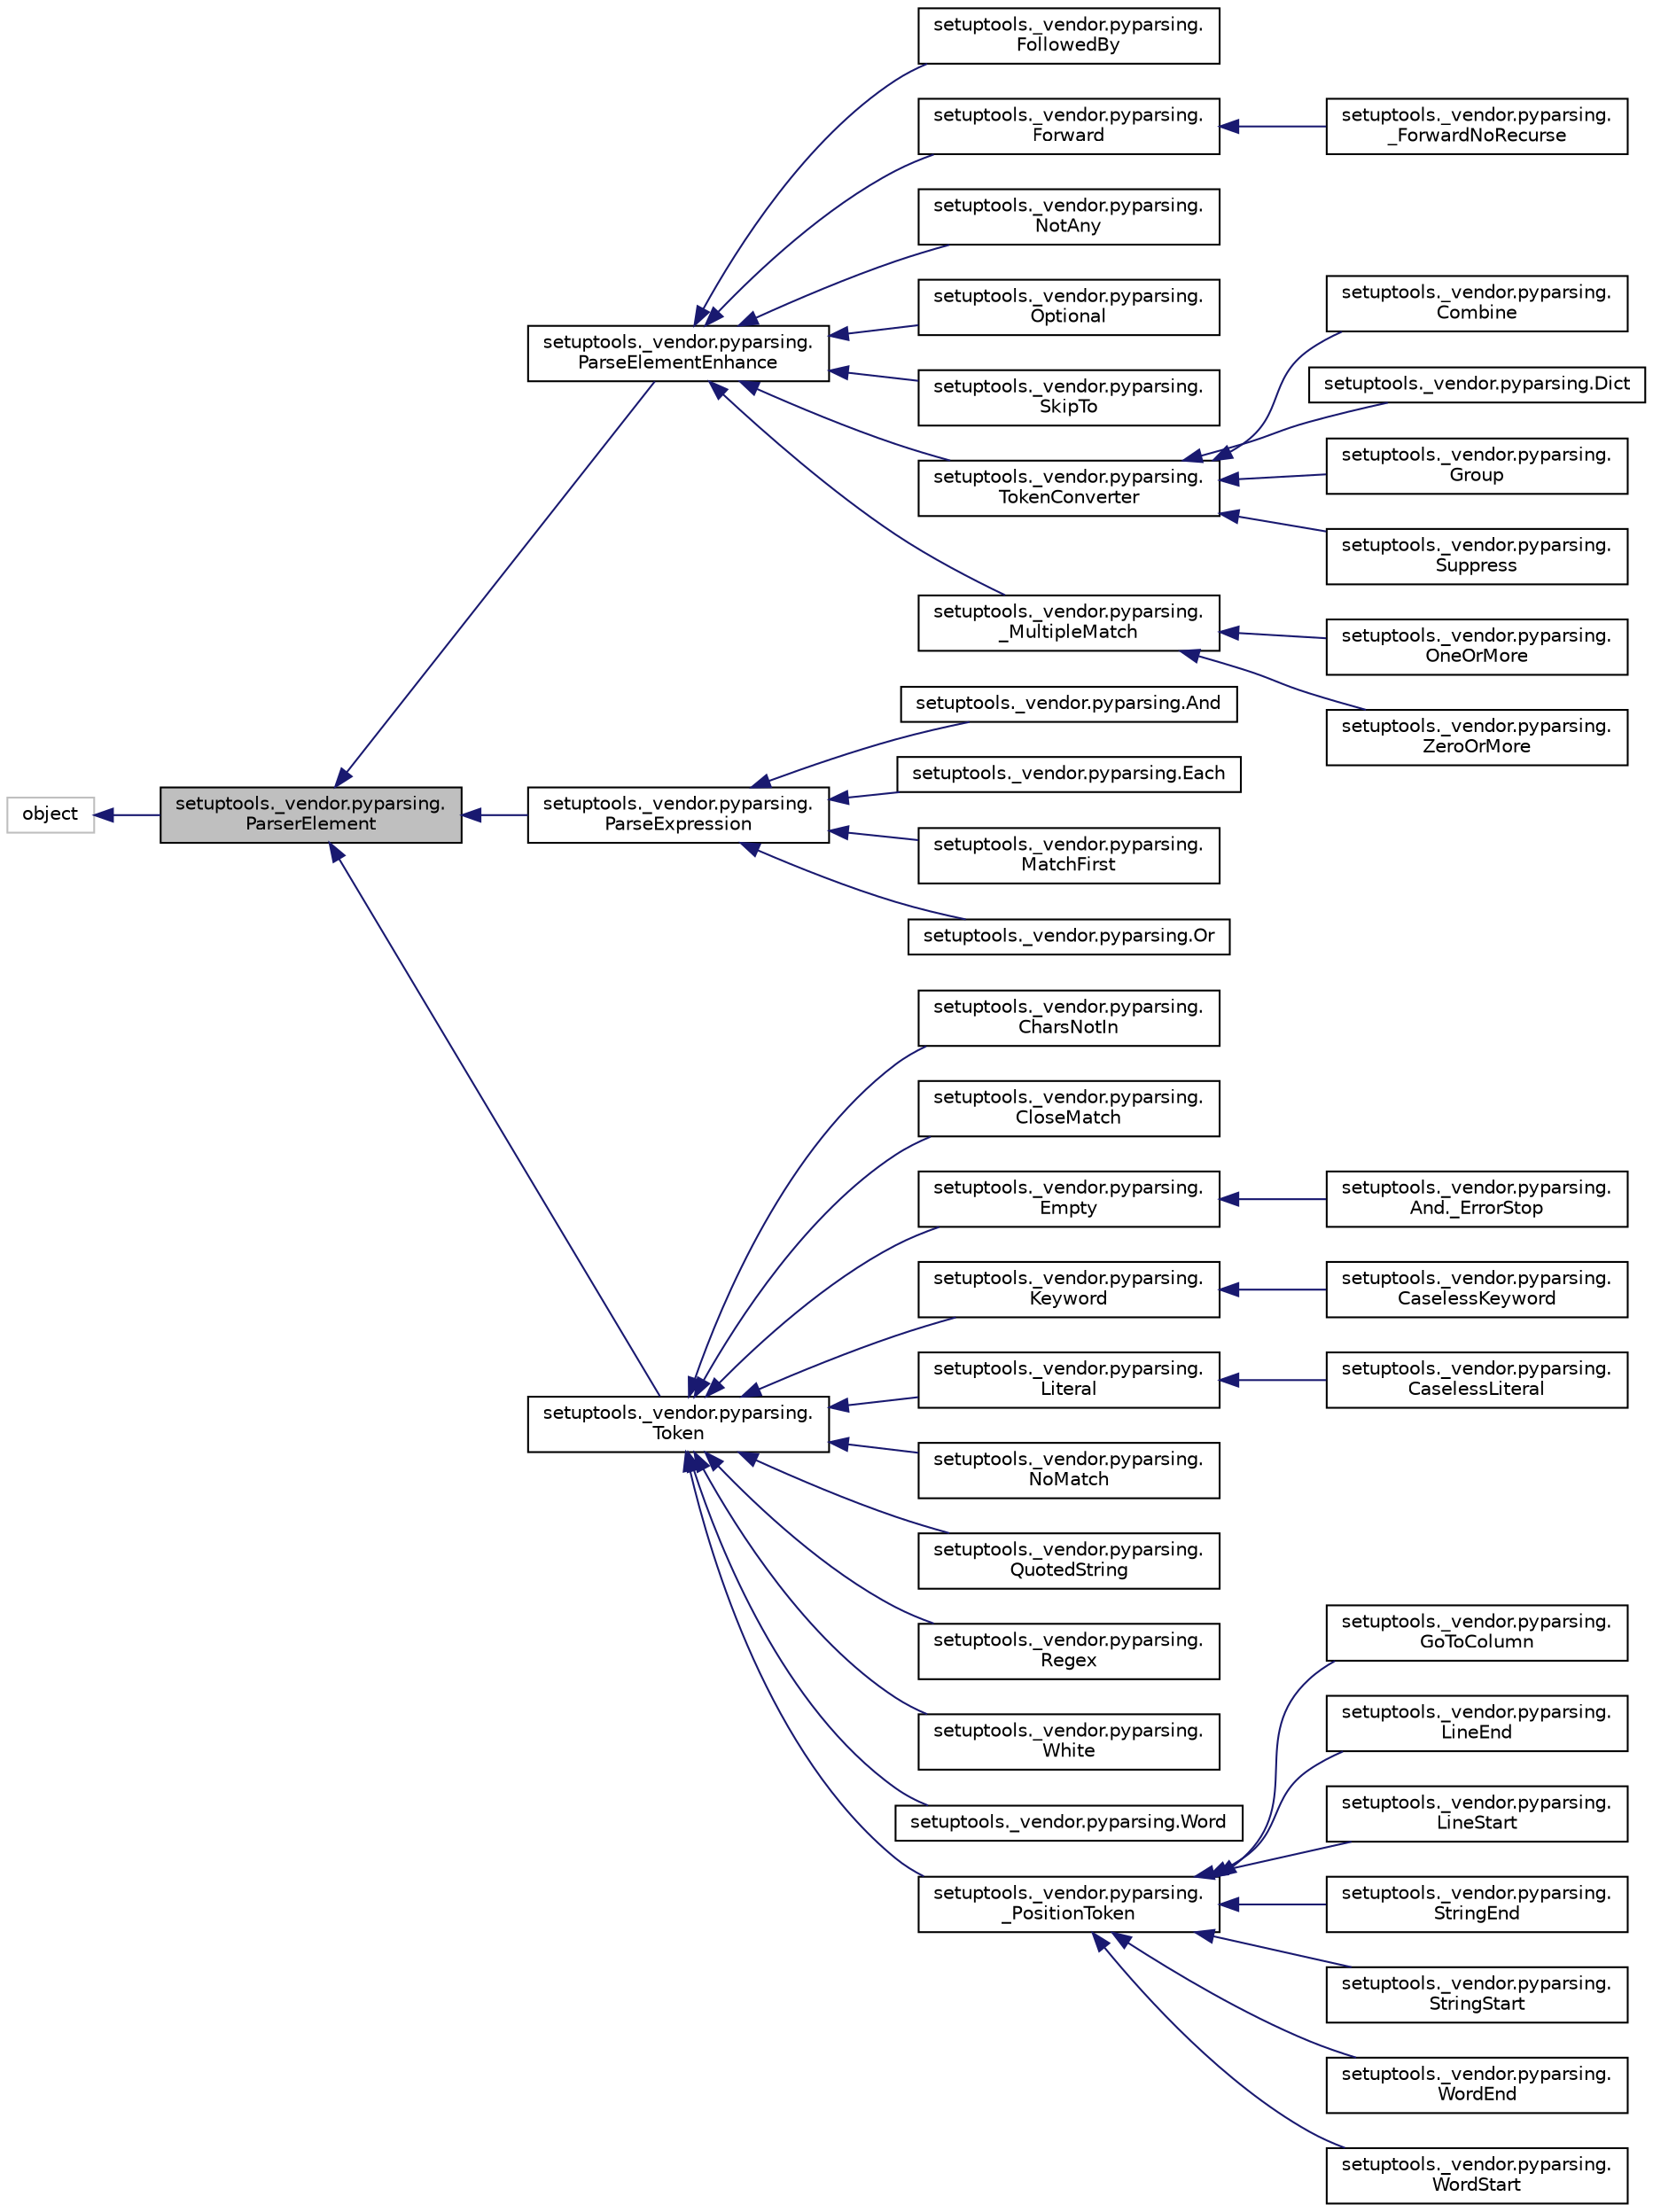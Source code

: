 digraph "setuptools._vendor.pyparsing.ParserElement"
{
 // LATEX_PDF_SIZE
  edge [fontname="Helvetica",fontsize="10",labelfontname="Helvetica",labelfontsize="10"];
  node [fontname="Helvetica",fontsize="10",shape=record];
  rankdir="LR";
  Node1 [label="setuptools._vendor.pyparsing.\lParserElement",height=0.2,width=0.4,color="black", fillcolor="grey75", style="filled", fontcolor="black",tooltip=" "];
  Node2 -> Node1 [dir="back",color="midnightblue",fontsize="10",style="solid"];
  Node2 [label="object",height=0.2,width=0.4,color="grey75", fillcolor="white", style="filled",tooltip=" "];
  Node1 -> Node3 [dir="back",color="midnightblue",fontsize="10",style="solid"];
  Node3 [label="setuptools._vendor.pyparsing.\lParseElementEnhance",height=0.2,width=0.4,color="black", fillcolor="white", style="filled",URL="$classsetuptools_1_1__vendor_1_1pyparsing_1_1ParseElementEnhance.html",tooltip=" "];
  Node3 -> Node4 [dir="back",color="midnightblue",fontsize="10",style="solid"];
  Node4 [label="setuptools._vendor.pyparsing.\lFollowedBy",height=0.2,width=0.4,color="black", fillcolor="white", style="filled",URL="$classsetuptools_1_1__vendor_1_1pyparsing_1_1FollowedBy.html",tooltip=" "];
  Node3 -> Node5 [dir="back",color="midnightblue",fontsize="10",style="solid"];
  Node5 [label="setuptools._vendor.pyparsing.\lForward",height=0.2,width=0.4,color="black", fillcolor="white", style="filled",URL="$classsetuptools_1_1__vendor_1_1pyparsing_1_1Forward.html",tooltip=" "];
  Node5 -> Node6 [dir="back",color="midnightblue",fontsize="10",style="solid"];
  Node6 [label="setuptools._vendor.pyparsing.\l_ForwardNoRecurse",height=0.2,width=0.4,color="black", fillcolor="white", style="filled",URL="$classsetuptools_1_1__vendor_1_1pyparsing_1_1__ForwardNoRecurse.html",tooltip=" "];
  Node3 -> Node7 [dir="back",color="midnightblue",fontsize="10",style="solid"];
  Node7 [label="setuptools._vendor.pyparsing.\lNotAny",height=0.2,width=0.4,color="black", fillcolor="white", style="filled",URL="$classsetuptools_1_1__vendor_1_1pyparsing_1_1NotAny.html",tooltip=" "];
  Node3 -> Node8 [dir="back",color="midnightblue",fontsize="10",style="solid"];
  Node8 [label="setuptools._vendor.pyparsing.\lOptional",height=0.2,width=0.4,color="black", fillcolor="white", style="filled",URL="$classsetuptools_1_1__vendor_1_1pyparsing_1_1Optional.html",tooltip=" "];
  Node3 -> Node9 [dir="back",color="midnightblue",fontsize="10",style="solid"];
  Node9 [label="setuptools._vendor.pyparsing.\lSkipTo",height=0.2,width=0.4,color="black", fillcolor="white", style="filled",URL="$classsetuptools_1_1__vendor_1_1pyparsing_1_1SkipTo.html",tooltip=" "];
  Node3 -> Node10 [dir="back",color="midnightblue",fontsize="10",style="solid"];
  Node10 [label="setuptools._vendor.pyparsing.\lTokenConverter",height=0.2,width=0.4,color="black", fillcolor="white", style="filled",URL="$classsetuptools_1_1__vendor_1_1pyparsing_1_1TokenConverter.html",tooltip=" "];
  Node10 -> Node11 [dir="back",color="midnightblue",fontsize="10",style="solid"];
  Node11 [label="setuptools._vendor.pyparsing.\lCombine",height=0.2,width=0.4,color="black", fillcolor="white", style="filled",URL="$classsetuptools_1_1__vendor_1_1pyparsing_1_1Combine.html",tooltip=" "];
  Node10 -> Node12 [dir="back",color="midnightblue",fontsize="10",style="solid"];
  Node12 [label="setuptools._vendor.pyparsing.Dict",height=0.2,width=0.4,color="black", fillcolor="white", style="filled",URL="$classsetuptools_1_1__vendor_1_1pyparsing_1_1Dict.html",tooltip=" "];
  Node10 -> Node13 [dir="back",color="midnightblue",fontsize="10",style="solid"];
  Node13 [label="setuptools._vendor.pyparsing.\lGroup",height=0.2,width=0.4,color="black", fillcolor="white", style="filled",URL="$classsetuptools_1_1__vendor_1_1pyparsing_1_1Group.html",tooltip=" "];
  Node10 -> Node14 [dir="back",color="midnightblue",fontsize="10",style="solid"];
  Node14 [label="setuptools._vendor.pyparsing.\lSuppress",height=0.2,width=0.4,color="black", fillcolor="white", style="filled",URL="$classsetuptools_1_1__vendor_1_1pyparsing_1_1Suppress.html",tooltip=" "];
  Node3 -> Node15 [dir="back",color="midnightblue",fontsize="10",style="solid"];
  Node15 [label="setuptools._vendor.pyparsing.\l_MultipleMatch",height=0.2,width=0.4,color="black", fillcolor="white", style="filled",URL="$classsetuptools_1_1__vendor_1_1pyparsing_1_1__MultipleMatch.html",tooltip=" "];
  Node15 -> Node16 [dir="back",color="midnightblue",fontsize="10",style="solid"];
  Node16 [label="setuptools._vendor.pyparsing.\lOneOrMore",height=0.2,width=0.4,color="black", fillcolor="white", style="filled",URL="$classsetuptools_1_1__vendor_1_1pyparsing_1_1OneOrMore.html",tooltip=" "];
  Node15 -> Node17 [dir="back",color="midnightblue",fontsize="10",style="solid"];
  Node17 [label="setuptools._vendor.pyparsing.\lZeroOrMore",height=0.2,width=0.4,color="black", fillcolor="white", style="filled",URL="$classsetuptools_1_1__vendor_1_1pyparsing_1_1ZeroOrMore.html",tooltip=" "];
  Node1 -> Node18 [dir="back",color="midnightblue",fontsize="10",style="solid"];
  Node18 [label="setuptools._vendor.pyparsing.\lParseExpression",height=0.2,width=0.4,color="black", fillcolor="white", style="filled",URL="$classsetuptools_1_1__vendor_1_1pyparsing_1_1ParseExpression.html",tooltip=" "];
  Node18 -> Node19 [dir="back",color="midnightblue",fontsize="10",style="solid"];
  Node19 [label="setuptools._vendor.pyparsing.And",height=0.2,width=0.4,color="black", fillcolor="white", style="filled",URL="$classsetuptools_1_1__vendor_1_1pyparsing_1_1And.html",tooltip=" "];
  Node18 -> Node20 [dir="back",color="midnightblue",fontsize="10",style="solid"];
  Node20 [label="setuptools._vendor.pyparsing.Each",height=0.2,width=0.4,color="black", fillcolor="white", style="filled",URL="$classsetuptools_1_1__vendor_1_1pyparsing_1_1Each.html",tooltip=" "];
  Node18 -> Node21 [dir="back",color="midnightblue",fontsize="10",style="solid"];
  Node21 [label="setuptools._vendor.pyparsing.\lMatchFirst",height=0.2,width=0.4,color="black", fillcolor="white", style="filled",URL="$classsetuptools_1_1__vendor_1_1pyparsing_1_1MatchFirst.html",tooltip=" "];
  Node18 -> Node22 [dir="back",color="midnightblue",fontsize="10",style="solid"];
  Node22 [label="setuptools._vendor.pyparsing.Or",height=0.2,width=0.4,color="black", fillcolor="white", style="filled",URL="$classsetuptools_1_1__vendor_1_1pyparsing_1_1Or.html",tooltip=" "];
  Node1 -> Node23 [dir="back",color="midnightblue",fontsize="10",style="solid"];
  Node23 [label="setuptools._vendor.pyparsing.\lToken",height=0.2,width=0.4,color="black", fillcolor="white", style="filled",URL="$classsetuptools_1_1__vendor_1_1pyparsing_1_1Token.html",tooltip=" "];
  Node23 -> Node24 [dir="back",color="midnightblue",fontsize="10",style="solid"];
  Node24 [label="setuptools._vendor.pyparsing.\lCharsNotIn",height=0.2,width=0.4,color="black", fillcolor="white", style="filled",URL="$classsetuptools_1_1__vendor_1_1pyparsing_1_1CharsNotIn.html",tooltip=" "];
  Node23 -> Node25 [dir="back",color="midnightblue",fontsize="10",style="solid"];
  Node25 [label="setuptools._vendor.pyparsing.\lCloseMatch",height=0.2,width=0.4,color="black", fillcolor="white", style="filled",URL="$classsetuptools_1_1__vendor_1_1pyparsing_1_1CloseMatch.html",tooltip=" "];
  Node23 -> Node26 [dir="back",color="midnightblue",fontsize="10",style="solid"];
  Node26 [label="setuptools._vendor.pyparsing.\lEmpty",height=0.2,width=0.4,color="black", fillcolor="white", style="filled",URL="$classsetuptools_1_1__vendor_1_1pyparsing_1_1Empty.html",tooltip=" "];
  Node26 -> Node27 [dir="back",color="midnightblue",fontsize="10",style="solid"];
  Node27 [label="setuptools._vendor.pyparsing.\lAnd._ErrorStop",height=0.2,width=0.4,color="black", fillcolor="white", style="filled",URL="$classsetuptools_1_1__vendor_1_1pyparsing_1_1And_1_1__ErrorStop.html",tooltip=" "];
  Node23 -> Node28 [dir="back",color="midnightblue",fontsize="10",style="solid"];
  Node28 [label="setuptools._vendor.pyparsing.\lKeyword",height=0.2,width=0.4,color="black", fillcolor="white", style="filled",URL="$classsetuptools_1_1__vendor_1_1pyparsing_1_1Keyword.html",tooltip=" "];
  Node28 -> Node29 [dir="back",color="midnightblue",fontsize="10",style="solid"];
  Node29 [label="setuptools._vendor.pyparsing.\lCaselessKeyword",height=0.2,width=0.4,color="black", fillcolor="white", style="filled",URL="$classsetuptools_1_1__vendor_1_1pyparsing_1_1CaselessKeyword.html",tooltip=" "];
  Node23 -> Node30 [dir="back",color="midnightblue",fontsize="10",style="solid"];
  Node30 [label="setuptools._vendor.pyparsing.\lLiteral",height=0.2,width=0.4,color="black", fillcolor="white", style="filled",URL="$classsetuptools_1_1__vendor_1_1pyparsing_1_1Literal.html",tooltip=" "];
  Node30 -> Node31 [dir="back",color="midnightblue",fontsize="10",style="solid"];
  Node31 [label="setuptools._vendor.pyparsing.\lCaselessLiteral",height=0.2,width=0.4,color="black", fillcolor="white", style="filled",URL="$classsetuptools_1_1__vendor_1_1pyparsing_1_1CaselessLiteral.html",tooltip=" "];
  Node23 -> Node32 [dir="back",color="midnightblue",fontsize="10",style="solid"];
  Node32 [label="setuptools._vendor.pyparsing.\lNoMatch",height=0.2,width=0.4,color="black", fillcolor="white", style="filled",URL="$classsetuptools_1_1__vendor_1_1pyparsing_1_1NoMatch.html",tooltip=" "];
  Node23 -> Node33 [dir="back",color="midnightblue",fontsize="10",style="solid"];
  Node33 [label="setuptools._vendor.pyparsing.\lQuotedString",height=0.2,width=0.4,color="black", fillcolor="white", style="filled",URL="$classsetuptools_1_1__vendor_1_1pyparsing_1_1QuotedString.html",tooltip=" "];
  Node23 -> Node34 [dir="back",color="midnightblue",fontsize="10",style="solid"];
  Node34 [label="setuptools._vendor.pyparsing.\lRegex",height=0.2,width=0.4,color="black", fillcolor="white", style="filled",URL="$classsetuptools_1_1__vendor_1_1pyparsing_1_1Regex.html",tooltip=" "];
  Node23 -> Node35 [dir="back",color="midnightblue",fontsize="10",style="solid"];
  Node35 [label="setuptools._vendor.pyparsing.\lWhite",height=0.2,width=0.4,color="black", fillcolor="white", style="filled",URL="$classsetuptools_1_1__vendor_1_1pyparsing_1_1White.html",tooltip=" "];
  Node23 -> Node36 [dir="back",color="midnightblue",fontsize="10",style="solid"];
  Node36 [label="setuptools._vendor.pyparsing.Word",height=0.2,width=0.4,color="black", fillcolor="white", style="filled",URL="$classsetuptools_1_1__vendor_1_1pyparsing_1_1Word.html",tooltip=" "];
  Node23 -> Node37 [dir="back",color="midnightblue",fontsize="10",style="solid"];
  Node37 [label="setuptools._vendor.pyparsing.\l_PositionToken",height=0.2,width=0.4,color="black", fillcolor="white", style="filled",URL="$classsetuptools_1_1__vendor_1_1pyparsing_1_1__PositionToken.html",tooltip=" "];
  Node37 -> Node38 [dir="back",color="midnightblue",fontsize="10",style="solid"];
  Node38 [label="setuptools._vendor.pyparsing.\lGoToColumn",height=0.2,width=0.4,color="black", fillcolor="white", style="filled",URL="$classsetuptools_1_1__vendor_1_1pyparsing_1_1GoToColumn.html",tooltip=" "];
  Node37 -> Node39 [dir="back",color="midnightblue",fontsize="10",style="solid"];
  Node39 [label="setuptools._vendor.pyparsing.\lLineEnd",height=0.2,width=0.4,color="black", fillcolor="white", style="filled",URL="$classsetuptools_1_1__vendor_1_1pyparsing_1_1LineEnd.html",tooltip=" "];
  Node37 -> Node40 [dir="back",color="midnightblue",fontsize="10",style="solid"];
  Node40 [label="setuptools._vendor.pyparsing.\lLineStart",height=0.2,width=0.4,color="black", fillcolor="white", style="filled",URL="$classsetuptools_1_1__vendor_1_1pyparsing_1_1LineStart.html",tooltip=" "];
  Node37 -> Node41 [dir="back",color="midnightblue",fontsize="10",style="solid"];
  Node41 [label="setuptools._vendor.pyparsing.\lStringEnd",height=0.2,width=0.4,color="black", fillcolor="white", style="filled",URL="$classsetuptools_1_1__vendor_1_1pyparsing_1_1StringEnd.html",tooltip=" "];
  Node37 -> Node42 [dir="back",color="midnightblue",fontsize="10",style="solid"];
  Node42 [label="setuptools._vendor.pyparsing.\lStringStart",height=0.2,width=0.4,color="black", fillcolor="white", style="filled",URL="$classsetuptools_1_1__vendor_1_1pyparsing_1_1StringStart.html",tooltip=" "];
  Node37 -> Node43 [dir="back",color="midnightblue",fontsize="10",style="solid"];
  Node43 [label="setuptools._vendor.pyparsing.\lWordEnd",height=0.2,width=0.4,color="black", fillcolor="white", style="filled",URL="$classsetuptools_1_1__vendor_1_1pyparsing_1_1WordEnd.html",tooltip=" "];
  Node37 -> Node44 [dir="back",color="midnightblue",fontsize="10",style="solid"];
  Node44 [label="setuptools._vendor.pyparsing.\lWordStart",height=0.2,width=0.4,color="black", fillcolor="white", style="filled",URL="$classsetuptools_1_1__vendor_1_1pyparsing_1_1WordStart.html",tooltip=" "];
}
